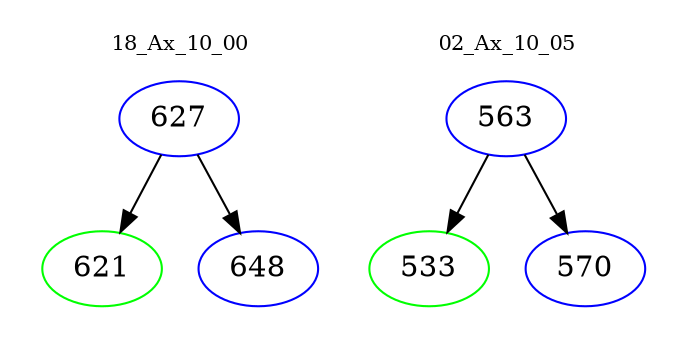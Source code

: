 digraph{
subgraph cluster_0 {
color = white
label = "18_Ax_10_00";
fontsize=10;
T0_627 [label="627", color="blue"]
T0_627 -> T0_621 [color="black"]
T0_621 [label="621", color="green"]
T0_627 -> T0_648 [color="black"]
T0_648 [label="648", color="blue"]
}
subgraph cluster_1 {
color = white
label = "02_Ax_10_05";
fontsize=10;
T1_563 [label="563", color="blue"]
T1_563 -> T1_533 [color="black"]
T1_533 [label="533", color="green"]
T1_563 -> T1_570 [color="black"]
T1_570 [label="570", color="blue"]
}
}

